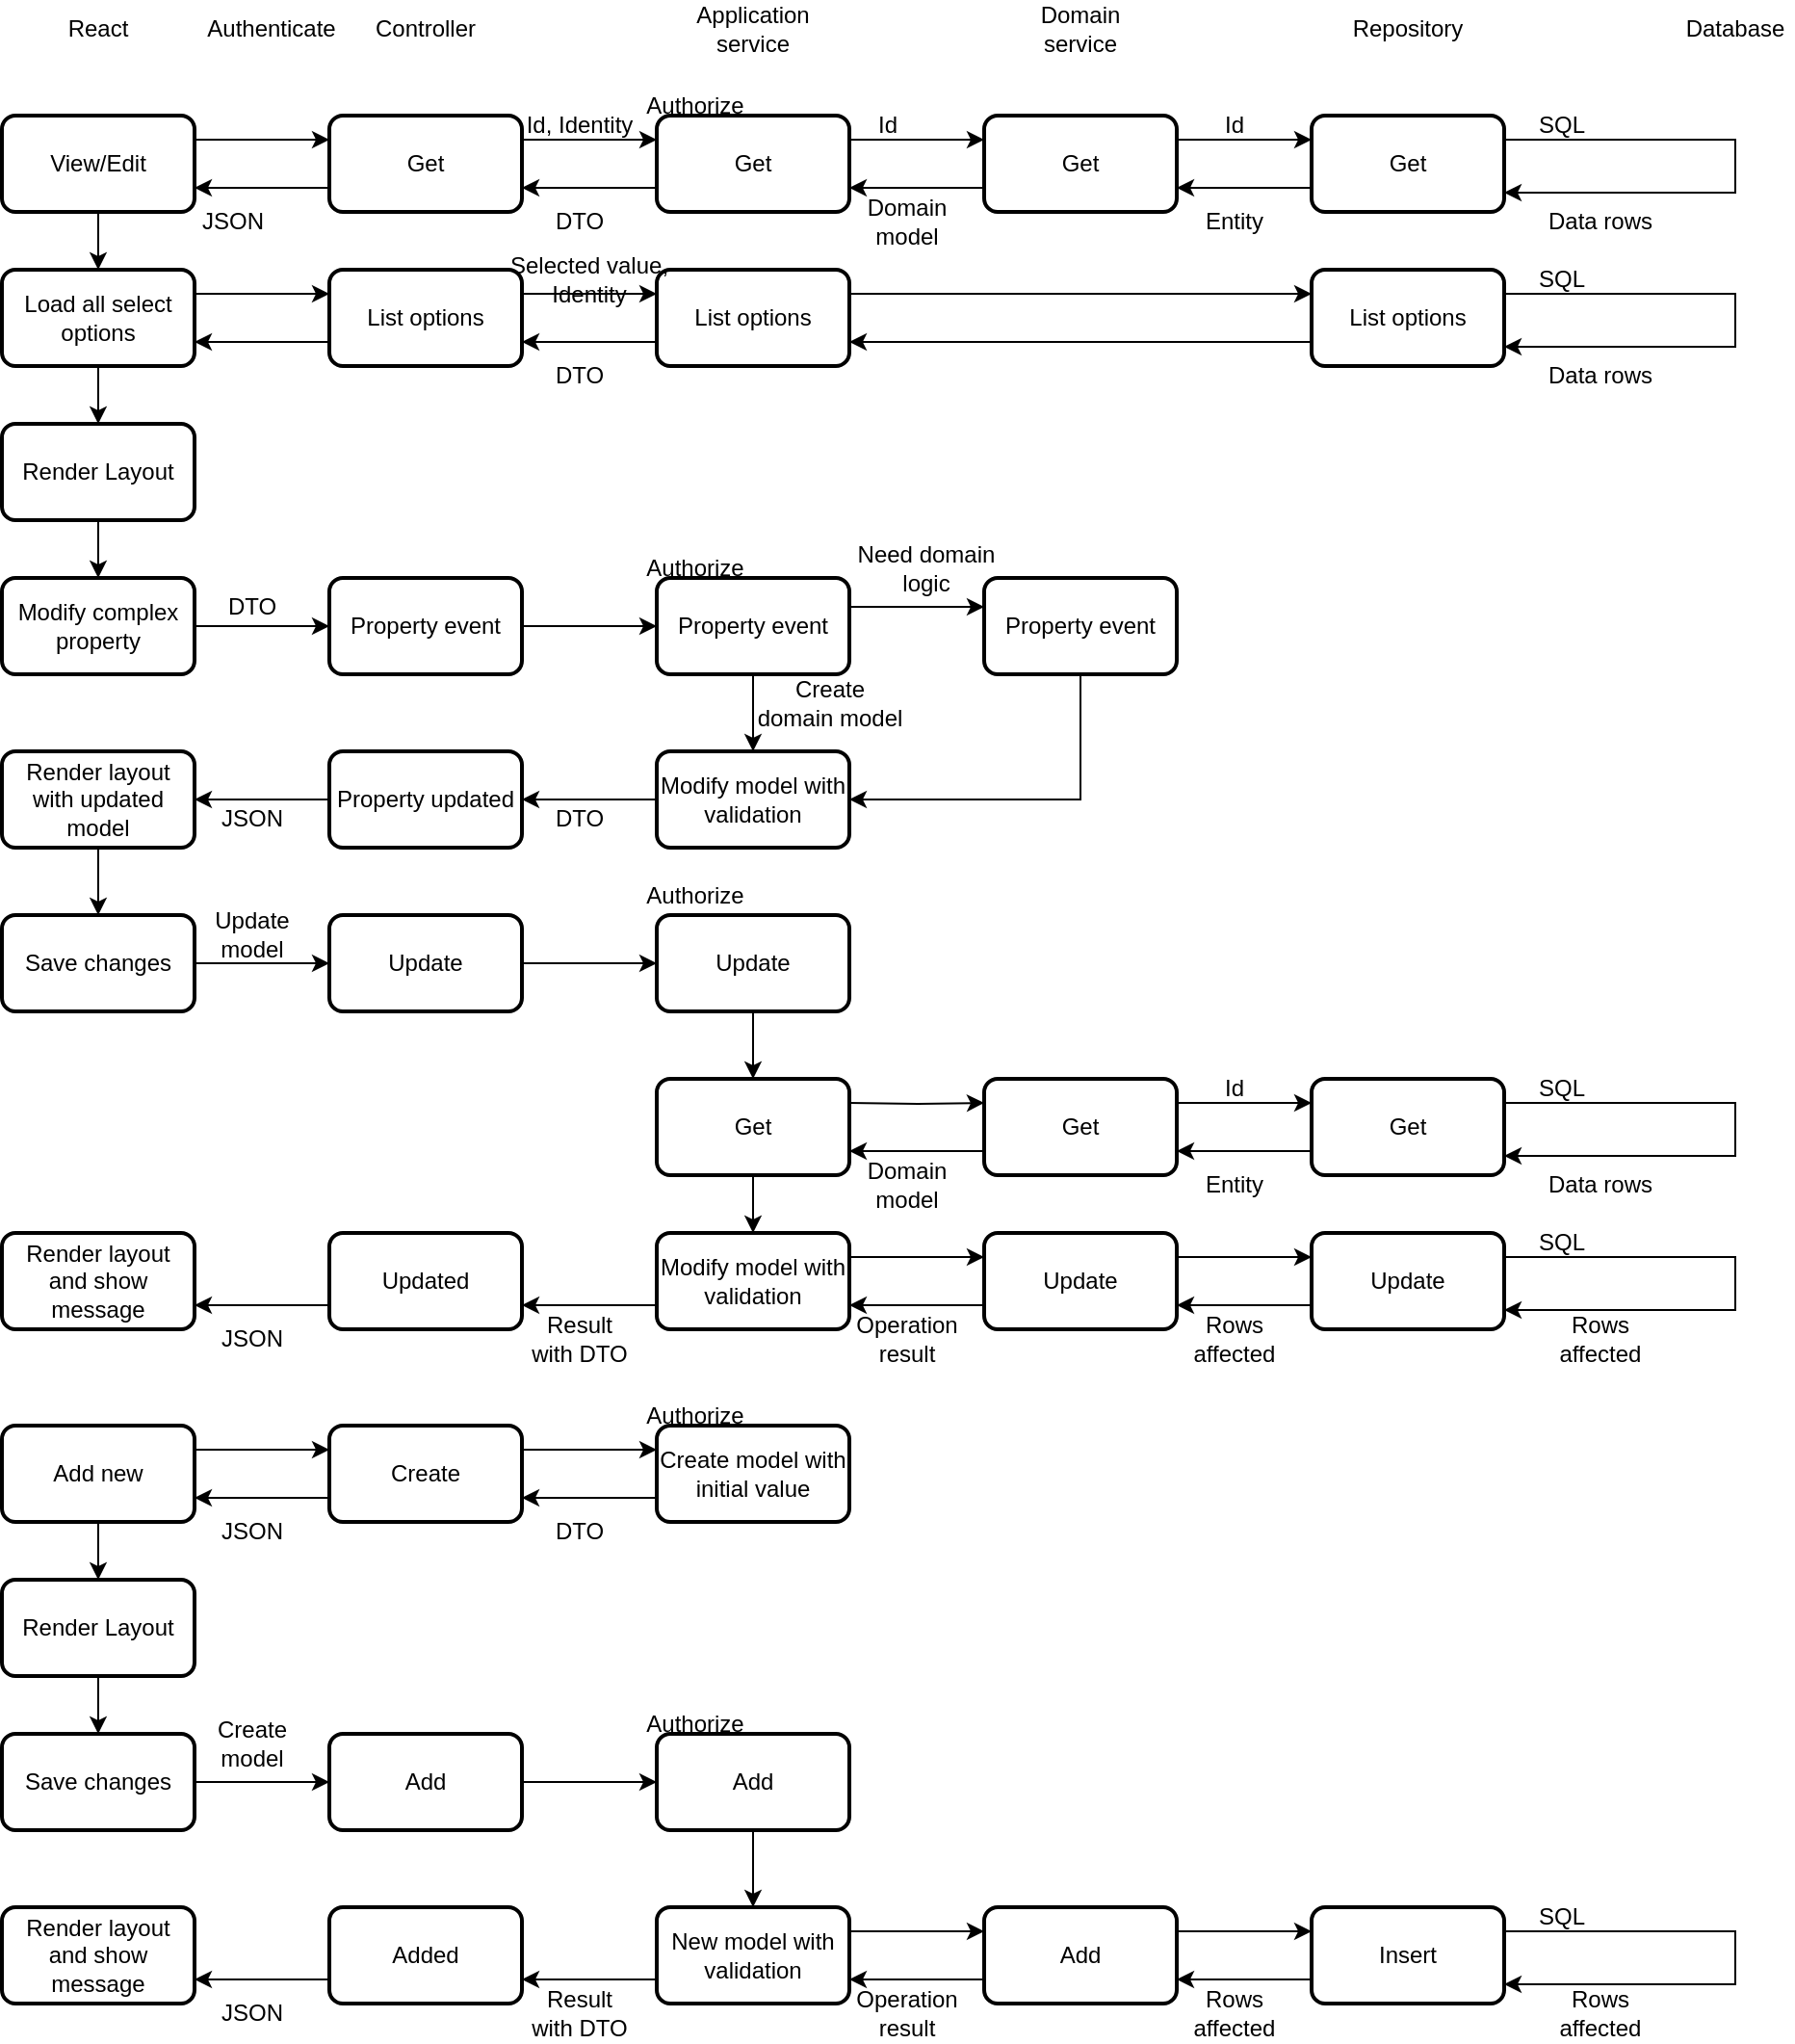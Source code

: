 <mxfile version="18.1.3" type="github">
  <diagram id="x6YIwiCo0DhBEQLWqY0_" name="Page-2">
    <mxGraphModel dx="1422" dy="834" grid="1" gridSize="10" guides="1" tooltips="1" connect="1" arrows="1" fold="1" page="1" pageScale="1" pageWidth="850" pageHeight="1100" math="0" shadow="0">
      <root>
        <mxCell id="0" />
        <mxCell id="1" parent="0" />
        <mxCell id="HX41A1APYuWKKBgyzjFO-12" style="edgeStyle=orthogonalEdgeStyle;rounded=0;orthogonalLoop=1;jettySize=auto;html=1;exitX=1;exitY=0.25;exitDx=0;exitDy=0;entryX=0;entryY=0.25;entryDx=0;entryDy=0;" edge="1" parent="1" source="HX41A1APYuWKKBgyzjFO-1" target="HX41A1APYuWKKBgyzjFO-2">
          <mxGeometry relative="1" as="geometry" />
        </mxCell>
        <mxCell id="HX41A1APYuWKKBgyzjFO-152" style="edgeStyle=orthogonalEdgeStyle;rounded=0;orthogonalLoop=1;jettySize=auto;html=1;exitX=0.5;exitY=1;exitDx=0;exitDy=0;entryX=0.5;entryY=0;entryDx=0;entryDy=0;" edge="1" parent="1" source="HX41A1APYuWKKBgyzjFO-1" target="HX41A1APYuWKKBgyzjFO-151">
          <mxGeometry relative="1" as="geometry" />
        </mxCell>
        <mxCell id="HX41A1APYuWKKBgyzjFO-1" value="View/Edit" style="rounded=1;whiteSpace=wrap;html=1;absoluteArcSize=1;arcSize=14;strokeWidth=2;" vertex="1" parent="1">
          <mxGeometry x="50" y="190" width="100" height="50" as="geometry" />
        </mxCell>
        <mxCell id="HX41A1APYuWKKBgyzjFO-13" style="edgeStyle=orthogonalEdgeStyle;rounded=0;orthogonalLoop=1;jettySize=auto;html=1;exitX=1;exitY=0.25;exitDx=0;exitDy=0;entryX=0;entryY=0.25;entryDx=0;entryDy=0;" edge="1" parent="1" source="HX41A1APYuWKKBgyzjFO-2" target="HX41A1APYuWKKBgyzjFO-3">
          <mxGeometry relative="1" as="geometry" />
        </mxCell>
        <mxCell id="HX41A1APYuWKKBgyzjFO-22" style="edgeStyle=orthogonalEdgeStyle;rounded=0;orthogonalLoop=1;jettySize=auto;html=1;exitX=0;exitY=0.75;exitDx=0;exitDy=0;entryX=1;entryY=0.75;entryDx=0;entryDy=0;" edge="1" parent="1" source="HX41A1APYuWKKBgyzjFO-2" target="HX41A1APYuWKKBgyzjFO-1">
          <mxGeometry relative="1" as="geometry" />
        </mxCell>
        <mxCell id="HX41A1APYuWKKBgyzjFO-2" value="Get" style="rounded=1;whiteSpace=wrap;html=1;absoluteArcSize=1;arcSize=14;strokeWidth=2;" vertex="1" parent="1">
          <mxGeometry x="220" y="190" width="100" height="50" as="geometry" />
        </mxCell>
        <mxCell id="HX41A1APYuWKKBgyzjFO-14" style="edgeStyle=orthogonalEdgeStyle;rounded=0;orthogonalLoop=1;jettySize=auto;html=1;exitX=1;exitY=0.25;exitDx=0;exitDy=0;entryX=0;entryY=0.25;entryDx=0;entryDy=0;" edge="1" parent="1" source="HX41A1APYuWKKBgyzjFO-3" target="HX41A1APYuWKKBgyzjFO-7">
          <mxGeometry relative="1" as="geometry" />
        </mxCell>
        <mxCell id="HX41A1APYuWKKBgyzjFO-21" style="edgeStyle=orthogonalEdgeStyle;rounded=0;orthogonalLoop=1;jettySize=auto;html=1;exitX=0;exitY=0.75;exitDx=0;exitDy=0;entryX=1;entryY=0.75;entryDx=0;entryDy=0;" edge="1" parent="1" source="HX41A1APYuWKKBgyzjFO-3" target="HX41A1APYuWKKBgyzjFO-2">
          <mxGeometry relative="1" as="geometry" />
        </mxCell>
        <mxCell id="HX41A1APYuWKKBgyzjFO-3" value="Get" style="rounded=1;whiteSpace=wrap;html=1;absoluteArcSize=1;arcSize=14;strokeWidth=2;" vertex="1" parent="1">
          <mxGeometry x="390" y="190" width="100" height="50" as="geometry" />
        </mxCell>
        <mxCell id="HX41A1APYuWKKBgyzjFO-4" value="React" style="text;html=1;strokeColor=none;fillColor=none;align=center;verticalAlign=middle;whiteSpace=wrap;rounded=0;" vertex="1" parent="1">
          <mxGeometry x="70" y="130" width="60" height="30" as="geometry" />
        </mxCell>
        <mxCell id="HX41A1APYuWKKBgyzjFO-5" value="Controller" style="text;html=1;strokeColor=none;fillColor=none;align=center;verticalAlign=middle;whiteSpace=wrap;rounded=0;" vertex="1" parent="1">
          <mxGeometry x="240" y="130" width="60" height="30" as="geometry" />
        </mxCell>
        <mxCell id="HX41A1APYuWKKBgyzjFO-6" value="Application service" style="text;html=1;strokeColor=none;fillColor=none;align=center;verticalAlign=middle;whiteSpace=wrap;rounded=0;" vertex="1" parent="1">
          <mxGeometry x="410" y="130" width="60" height="30" as="geometry" />
        </mxCell>
        <mxCell id="HX41A1APYuWKKBgyzjFO-15" style="edgeStyle=orthogonalEdgeStyle;rounded=0;orthogonalLoop=1;jettySize=auto;html=1;exitX=1;exitY=0.25;exitDx=0;exitDy=0;entryX=0;entryY=0.25;entryDx=0;entryDy=0;" edge="1" parent="1" source="HX41A1APYuWKKBgyzjFO-7" target="HX41A1APYuWKKBgyzjFO-9">
          <mxGeometry relative="1" as="geometry" />
        </mxCell>
        <mxCell id="HX41A1APYuWKKBgyzjFO-20" style="edgeStyle=orthogonalEdgeStyle;rounded=0;orthogonalLoop=1;jettySize=auto;html=1;exitX=0;exitY=0.75;exitDx=0;exitDy=0;entryX=1;entryY=0.75;entryDx=0;entryDy=0;" edge="1" parent="1" source="HX41A1APYuWKKBgyzjFO-7" target="HX41A1APYuWKKBgyzjFO-3">
          <mxGeometry relative="1" as="geometry" />
        </mxCell>
        <mxCell id="HX41A1APYuWKKBgyzjFO-7" value="Get" style="rounded=1;whiteSpace=wrap;html=1;absoluteArcSize=1;arcSize=14;strokeWidth=2;" vertex="1" parent="1">
          <mxGeometry x="560" y="190" width="100" height="50" as="geometry" />
        </mxCell>
        <mxCell id="HX41A1APYuWKKBgyzjFO-8" value="Domain service" style="text;html=1;strokeColor=none;fillColor=none;align=center;verticalAlign=middle;whiteSpace=wrap;rounded=0;" vertex="1" parent="1">
          <mxGeometry x="580" y="130" width="60" height="30" as="geometry" />
        </mxCell>
        <mxCell id="HX41A1APYuWKKBgyzjFO-18" style="edgeStyle=orthogonalEdgeStyle;rounded=0;orthogonalLoop=1;jettySize=auto;html=1;exitX=0;exitY=0.75;exitDx=0;exitDy=0;entryX=1;entryY=0.75;entryDx=0;entryDy=0;" edge="1" parent="1" source="HX41A1APYuWKKBgyzjFO-9" target="HX41A1APYuWKKBgyzjFO-7">
          <mxGeometry relative="1" as="geometry" />
        </mxCell>
        <mxCell id="HX41A1APYuWKKBgyzjFO-9" value="Get" style="rounded=1;whiteSpace=wrap;html=1;absoluteArcSize=1;arcSize=14;strokeWidth=2;" vertex="1" parent="1">
          <mxGeometry x="730" y="190" width="100" height="50" as="geometry" />
        </mxCell>
        <mxCell id="HX41A1APYuWKKBgyzjFO-10" value="Repository" style="text;html=1;strokeColor=none;fillColor=none;align=center;verticalAlign=middle;whiteSpace=wrap;rounded=0;" vertex="1" parent="1">
          <mxGeometry x="750" y="130" width="60" height="30" as="geometry" />
        </mxCell>
        <mxCell id="HX41A1APYuWKKBgyzjFO-11" value="Database" style="text;html=1;strokeColor=none;fillColor=none;align=center;verticalAlign=middle;whiteSpace=wrap;rounded=0;" vertex="1" parent="1">
          <mxGeometry x="920" y="130" width="60" height="30" as="geometry" />
        </mxCell>
        <mxCell id="HX41A1APYuWKKBgyzjFO-16" style="edgeStyle=orthogonalEdgeStyle;rounded=0;orthogonalLoop=1;jettySize=auto;html=1;exitX=1;exitY=0.25;exitDx=0;exitDy=0;" edge="1" parent="1" source="HX41A1APYuWKKBgyzjFO-9">
          <mxGeometry relative="1" as="geometry">
            <mxPoint x="830" y="230" as="targetPoint" />
            <Array as="points">
              <mxPoint x="950" y="203" />
              <mxPoint x="950" y="230" />
            </Array>
          </mxGeometry>
        </mxCell>
        <mxCell id="HX41A1APYuWKKBgyzjFO-17" value="Data rows" style="text;html=1;strokeColor=none;fillColor=none;align=center;verticalAlign=middle;whiteSpace=wrap;rounded=0;" vertex="1" parent="1">
          <mxGeometry x="850" y="230" width="60" height="30" as="geometry" />
        </mxCell>
        <mxCell id="HX41A1APYuWKKBgyzjFO-19" value="Entity" style="text;html=1;strokeColor=none;fillColor=none;align=center;verticalAlign=middle;whiteSpace=wrap;rounded=0;" vertex="1" parent="1">
          <mxGeometry x="660" y="230" width="60" height="30" as="geometry" />
        </mxCell>
        <mxCell id="HX41A1APYuWKKBgyzjFO-23" value="Domain model" style="text;html=1;strokeColor=none;fillColor=none;align=center;verticalAlign=middle;whiteSpace=wrap;rounded=0;" vertex="1" parent="1">
          <mxGeometry x="490" y="230" width="60" height="30" as="geometry" />
        </mxCell>
        <mxCell id="HX41A1APYuWKKBgyzjFO-24" value="DTO" style="text;html=1;strokeColor=none;fillColor=none;align=center;verticalAlign=middle;whiteSpace=wrap;rounded=0;" vertex="1" parent="1">
          <mxGeometry x="320" y="230" width="60" height="30" as="geometry" />
        </mxCell>
        <mxCell id="HX41A1APYuWKKBgyzjFO-25" value="JSON" style="text;html=1;strokeColor=none;fillColor=none;align=center;verticalAlign=middle;whiteSpace=wrap;rounded=0;" vertex="1" parent="1">
          <mxGeometry x="140" y="230" width="60" height="30" as="geometry" />
        </mxCell>
        <mxCell id="HX41A1APYuWKKBgyzjFO-37" style="edgeStyle=orthogonalEdgeStyle;rounded=0;orthogonalLoop=1;jettySize=auto;html=1;exitX=0.5;exitY=1;exitDx=0;exitDy=0;entryX=0.5;entryY=0;entryDx=0;entryDy=0;" edge="1" parent="1" source="HX41A1APYuWKKBgyzjFO-26" target="HX41A1APYuWKKBgyzjFO-36">
          <mxGeometry relative="1" as="geometry" />
        </mxCell>
        <mxCell id="HX41A1APYuWKKBgyzjFO-26" value="Render Layout" style="rounded=1;whiteSpace=wrap;html=1;absoluteArcSize=1;arcSize=14;strokeWidth=2;" vertex="1" parent="1">
          <mxGeometry x="50" y="350" width="100" height="50" as="geometry" />
        </mxCell>
        <mxCell id="HX41A1APYuWKKBgyzjFO-27" value="Id" style="text;html=1;strokeColor=none;fillColor=none;align=center;verticalAlign=middle;whiteSpace=wrap;rounded=0;" vertex="1" parent="1">
          <mxGeometry x="660" y="180" width="60" height="30" as="geometry" />
        </mxCell>
        <mxCell id="HX41A1APYuWKKBgyzjFO-28" value="SQL" style="text;html=1;strokeColor=none;fillColor=none;align=center;verticalAlign=middle;whiteSpace=wrap;rounded=0;" vertex="1" parent="1">
          <mxGeometry x="830" y="180" width="60" height="30" as="geometry" />
        </mxCell>
        <mxCell id="HX41A1APYuWKKBgyzjFO-30" value="Id" style="text;html=1;strokeColor=none;fillColor=none;align=center;verticalAlign=middle;whiteSpace=wrap;rounded=0;" vertex="1" parent="1">
          <mxGeometry x="480" y="180" width="60" height="30" as="geometry" />
        </mxCell>
        <mxCell id="HX41A1APYuWKKBgyzjFO-31" value="Id, Identity" style="text;html=1;strokeColor=none;fillColor=none;align=center;verticalAlign=middle;whiteSpace=wrap;rounded=0;" vertex="1" parent="1">
          <mxGeometry x="320" y="180" width="60" height="30" as="geometry" />
        </mxCell>
        <mxCell id="HX41A1APYuWKKBgyzjFO-32" value="Authorize" style="text;html=1;strokeColor=none;fillColor=none;align=center;verticalAlign=middle;whiteSpace=wrap;rounded=0;" vertex="1" parent="1">
          <mxGeometry x="380" y="170" width="60" height="30" as="geometry" />
        </mxCell>
        <mxCell id="HX41A1APYuWKKBgyzjFO-33" value="Authenticate" style="text;html=1;strokeColor=none;fillColor=none;align=center;verticalAlign=middle;whiteSpace=wrap;rounded=0;" vertex="1" parent="1">
          <mxGeometry x="160" y="130" width="60" height="30" as="geometry" />
        </mxCell>
        <mxCell id="HX41A1APYuWKKBgyzjFO-58" style="edgeStyle=orthogonalEdgeStyle;rounded=0;orthogonalLoop=1;jettySize=auto;html=1;exitX=1;exitY=0.5;exitDx=0;exitDy=0;entryX=0;entryY=0.5;entryDx=0;entryDy=0;" edge="1" parent="1" source="HX41A1APYuWKKBgyzjFO-36" target="HX41A1APYuWKKBgyzjFO-38">
          <mxGeometry relative="1" as="geometry" />
        </mxCell>
        <mxCell id="HX41A1APYuWKKBgyzjFO-36" value="Modify complex property" style="rounded=1;whiteSpace=wrap;html=1;absoluteArcSize=1;arcSize=14;strokeWidth=2;" vertex="1" parent="1">
          <mxGeometry x="50" y="430" width="100" height="50" as="geometry" />
        </mxCell>
        <mxCell id="HX41A1APYuWKKBgyzjFO-51" style="edgeStyle=orthogonalEdgeStyle;rounded=0;orthogonalLoop=1;jettySize=auto;html=1;exitX=1;exitY=0.5;exitDx=0;exitDy=0;entryX=0;entryY=0.5;entryDx=0;entryDy=0;" edge="1" parent="1" source="HX41A1APYuWKKBgyzjFO-38" target="HX41A1APYuWKKBgyzjFO-50">
          <mxGeometry relative="1" as="geometry" />
        </mxCell>
        <mxCell id="HX41A1APYuWKKBgyzjFO-38" value="Property event" style="rounded=1;whiteSpace=wrap;html=1;absoluteArcSize=1;arcSize=14;strokeWidth=2;" vertex="1" parent="1">
          <mxGeometry x="220" y="430" width="100" height="50" as="geometry" />
        </mxCell>
        <mxCell id="HX41A1APYuWKKBgyzjFO-57" style="edgeStyle=orthogonalEdgeStyle;rounded=0;orthogonalLoop=1;jettySize=auto;html=1;exitX=0;exitY=0.5;exitDx=0;exitDy=0;entryX=1;entryY=0.5;entryDx=0;entryDy=0;" edge="1" parent="1" source="HX41A1APYuWKKBgyzjFO-40" target="HX41A1APYuWKKBgyzjFO-56">
          <mxGeometry relative="1" as="geometry" />
        </mxCell>
        <mxCell id="HX41A1APYuWKKBgyzjFO-40" value="Modify model with validation" style="rounded=1;whiteSpace=wrap;html=1;absoluteArcSize=1;arcSize=14;strokeWidth=2;" vertex="1" parent="1">
          <mxGeometry x="390" y="520" width="100" height="50" as="geometry" />
        </mxCell>
        <mxCell id="HX41A1APYuWKKBgyzjFO-47" style="edgeStyle=orthogonalEdgeStyle;rounded=0;orthogonalLoop=1;jettySize=auto;html=1;exitX=0.5;exitY=1;exitDx=0;exitDy=0;entryX=0.5;entryY=0;entryDx=0;entryDy=0;" edge="1" parent="1" source="HX41A1APYuWKKBgyzjFO-44" target="HX41A1APYuWKKBgyzjFO-46">
          <mxGeometry relative="1" as="geometry" />
        </mxCell>
        <mxCell id="HX41A1APYuWKKBgyzjFO-44" value="Render layout with updated model" style="rounded=1;whiteSpace=wrap;html=1;absoluteArcSize=1;arcSize=14;strokeWidth=2;" vertex="1" parent="1">
          <mxGeometry x="50" y="520" width="100" height="50" as="geometry" />
        </mxCell>
        <mxCell id="HX41A1APYuWKKBgyzjFO-81" style="edgeStyle=orthogonalEdgeStyle;rounded=0;orthogonalLoop=1;jettySize=auto;html=1;exitX=1;exitY=0.5;exitDx=0;exitDy=0;entryX=0;entryY=0.5;entryDx=0;entryDy=0;" edge="1" parent="1" source="HX41A1APYuWKKBgyzjFO-46" target="HX41A1APYuWKKBgyzjFO-48">
          <mxGeometry relative="1" as="geometry" />
        </mxCell>
        <mxCell id="HX41A1APYuWKKBgyzjFO-46" value="Save changes" style="rounded=1;whiteSpace=wrap;html=1;absoluteArcSize=1;arcSize=14;strokeWidth=2;" vertex="1" parent="1">
          <mxGeometry x="50" y="605" width="100" height="50" as="geometry" />
        </mxCell>
        <mxCell id="HX41A1APYuWKKBgyzjFO-80" style="edgeStyle=orthogonalEdgeStyle;rounded=0;orthogonalLoop=1;jettySize=auto;html=1;exitX=1;exitY=0.5;exitDx=0;exitDy=0;" edge="1" parent="1" source="HX41A1APYuWKKBgyzjFO-48" target="HX41A1APYuWKKBgyzjFO-49">
          <mxGeometry relative="1" as="geometry" />
        </mxCell>
        <mxCell id="HX41A1APYuWKKBgyzjFO-48" value="Update" style="rounded=1;whiteSpace=wrap;html=1;absoluteArcSize=1;arcSize=14;strokeWidth=2;" vertex="1" parent="1">
          <mxGeometry x="220" y="605" width="100" height="50" as="geometry" />
        </mxCell>
        <mxCell id="HX41A1APYuWKKBgyzjFO-77" style="edgeStyle=orthogonalEdgeStyle;rounded=0;orthogonalLoop=1;jettySize=auto;html=1;exitX=0.5;exitY=1;exitDx=0;exitDy=0;entryX=0.5;entryY=0;entryDx=0;entryDy=0;" edge="1" parent="1" source="HX41A1APYuWKKBgyzjFO-49" target="HX41A1APYuWKKBgyzjFO-64">
          <mxGeometry relative="1" as="geometry" />
        </mxCell>
        <mxCell id="HX41A1APYuWKKBgyzjFO-49" value="Update" style="rounded=1;whiteSpace=wrap;html=1;absoluteArcSize=1;arcSize=14;strokeWidth=2;" vertex="1" parent="1">
          <mxGeometry x="390" y="605" width="100" height="50" as="geometry" />
        </mxCell>
        <mxCell id="HX41A1APYuWKKBgyzjFO-52" style="edgeStyle=orthogonalEdgeStyle;rounded=0;orthogonalLoop=1;jettySize=auto;html=1;exitX=0.5;exitY=1;exitDx=0;exitDy=0;entryX=0.5;entryY=0;entryDx=0;entryDy=0;" edge="1" parent="1" source="HX41A1APYuWKKBgyzjFO-50" target="HX41A1APYuWKKBgyzjFO-40">
          <mxGeometry relative="1" as="geometry" />
        </mxCell>
        <mxCell id="HX41A1APYuWKKBgyzjFO-101" style="edgeStyle=orthogonalEdgeStyle;rounded=0;orthogonalLoop=1;jettySize=auto;html=1;exitX=1;exitY=0.5;exitDx=0;exitDy=0;entryX=0;entryY=0.5;entryDx=0;entryDy=0;" edge="1" parent="1">
          <mxGeometry relative="1" as="geometry">
            <mxPoint x="490" y="445" as="sourcePoint" />
            <mxPoint x="560" y="445" as="targetPoint" />
          </mxGeometry>
        </mxCell>
        <mxCell id="HX41A1APYuWKKBgyzjFO-50" value="Property event" style="rounded=1;whiteSpace=wrap;html=1;absoluteArcSize=1;arcSize=14;strokeWidth=2;" vertex="1" parent="1">
          <mxGeometry x="390" y="430" width="100" height="50" as="geometry" />
        </mxCell>
        <mxCell id="HX41A1APYuWKKBgyzjFO-54" value="Create domain model" style="text;html=1;strokeColor=none;fillColor=none;align=center;verticalAlign=middle;whiteSpace=wrap;rounded=0;" vertex="1" parent="1">
          <mxGeometry x="440" y="480" width="80" height="30" as="geometry" />
        </mxCell>
        <mxCell id="HX41A1APYuWKKBgyzjFO-59" style="edgeStyle=orthogonalEdgeStyle;rounded=0;orthogonalLoop=1;jettySize=auto;html=1;exitX=0;exitY=0.5;exitDx=0;exitDy=0;" edge="1" parent="1" source="HX41A1APYuWKKBgyzjFO-56" target="HX41A1APYuWKKBgyzjFO-44">
          <mxGeometry relative="1" as="geometry" />
        </mxCell>
        <mxCell id="HX41A1APYuWKKBgyzjFO-56" value="Property updated" style="rounded=1;whiteSpace=wrap;html=1;absoluteArcSize=1;arcSize=14;strokeWidth=2;" vertex="1" parent="1">
          <mxGeometry x="220" y="520" width="100" height="50" as="geometry" />
        </mxCell>
        <mxCell id="HX41A1APYuWKKBgyzjFO-60" value="JSON" style="text;html=1;strokeColor=none;fillColor=none;align=center;verticalAlign=middle;whiteSpace=wrap;rounded=0;" vertex="1" parent="1">
          <mxGeometry x="150" y="540" width="60" height="30" as="geometry" />
        </mxCell>
        <mxCell id="HX41A1APYuWKKBgyzjFO-61" value="DTO" style="text;html=1;strokeColor=none;fillColor=none;align=center;verticalAlign=middle;whiteSpace=wrap;rounded=0;" vertex="1" parent="1">
          <mxGeometry x="320" y="540" width="60" height="30" as="geometry" />
        </mxCell>
        <mxCell id="HX41A1APYuWKKBgyzjFO-62" value="Authorize" style="text;html=1;strokeColor=none;fillColor=none;align=center;verticalAlign=middle;whiteSpace=wrap;rounded=0;" vertex="1" parent="1">
          <mxGeometry x="380" y="410" width="60" height="30" as="geometry" />
        </mxCell>
        <mxCell id="HX41A1APYuWKKBgyzjFO-79" style="edgeStyle=orthogonalEdgeStyle;rounded=0;orthogonalLoop=1;jettySize=auto;html=1;exitX=0.5;exitY=1;exitDx=0;exitDy=0;entryX=0.5;entryY=0;entryDx=0;entryDy=0;" edge="1" parent="1" source="HX41A1APYuWKKBgyzjFO-64" target="HX41A1APYuWKKBgyzjFO-78">
          <mxGeometry relative="1" as="geometry" />
        </mxCell>
        <mxCell id="HX41A1APYuWKKBgyzjFO-64" value="Get" style="rounded=1;whiteSpace=wrap;html=1;absoluteArcSize=1;arcSize=14;strokeWidth=2;" vertex="1" parent="1">
          <mxGeometry x="390" y="690" width="100" height="50" as="geometry" />
        </mxCell>
        <mxCell id="HX41A1APYuWKKBgyzjFO-65" style="edgeStyle=orthogonalEdgeStyle;rounded=0;orthogonalLoop=1;jettySize=auto;html=1;exitX=1;exitY=0.25;exitDx=0;exitDy=0;entryX=0;entryY=0.25;entryDx=0;entryDy=0;" edge="1" parent="1" target="HX41A1APYuWKKBgyzjFO-68">
          <mxGeometry relative="1" as="geometry">
            <mxPoint x="490" y="702.5" as="sourcePoint" />
          </mxGeometry>
        </mxCell>
        <mxCell id="HX41A1APYuWKKBgyzjFO-66" style="edgeStyle=orthogonalEdgeStyle;rounded=0;orthogonalLoop=1;jettySize=auto;html=1;exitX=1;exitY=0.25;exitDx=0;exitDy=0;entryX=0;entryY=0.25;entryDx=0;entryDy=0;" edge="1" parent="1" source="HX41A1APYuWKKBgyzjFO-68" target="HX41A1APYuWKKBgyzjFO-70">
          <mxGeometry relative="1" as="geometry" />
        </mxCell>
        <mxCell id="HX41A1APYuWKKBgyzjFO-67" style="edgeStyle=orthogonalEdgeStyle;rounded=0;orthogonalLoop=1;jettySize=auto;html=1;exitX=0;exitY=0.75;exitDx=0;exitDy=0;entryX=1;entryY=0.75;entryDx=0;entryDy=0;" edge="1" parent="1" source="HX41A1APYuWKKBgyzjFO-68">
          <mxGeometry relative="1" as="geometry">
            <mxPoint x="490" y="727.5" as="targetPoint" />
          </mxGeometry>
        </mxCell>
        <mxCell id="HX41A1APYuWKKBgyzjFO-68" value="Get" style="rounded=1;whiteSpace=wrap;html=1;absoluteArcSize=1;arcSize=14;strokeWidth=2;" vertex="1" parent="1">
          <mxGeometry x="560" y="690" width="100" height="50" as="geometry" />
        </mxCell>
        <mxCell id="HX41A1APYuWKKBgyzjFO-69" style="edgeStyle=orthogonalEdgeStyle;rounded=0;orthogonalLoop=1;jettySize=auto;html=1;exitX=0;exitY=0.75;exitDx=0;exitDy=0;entryX=1;entryY=0.75;entryDx=0;entryDy=0;" edge="1" parent="1" source="HX41A1APYuWKKBgyzjFO-70" target="HX41A1APYuWKKBgyzjFO-68">
          <mxGeometry relative="1" as="geometry" />
        </mxCell>
        <mxCell id="HX41A1APYuWKKBgyzjFO-70" value="Get" style="rounded=1;whiteSpace=wrap;html=1;absoluteArcSize=1;arcSize=14;strokeWidth=2;" vertex="1" parent="1">
          <mxGeometry x="730" y="690" width="100" height="50" as="geometry" />
        </mxCell>
        <mxCell id="HX41A1APYuWKKBgyzjFO-71" style="edgeStyle=orthogonalEdgeStyle;rounded=0;orthogonalLoop=1;jettySize=auto;html=1;exitX=1;exitY=0.25;exitDx=0;exitDy=0;" edge="1" parent="1" source="HX41A1APYuWKKBgyzjFO-70">
          <mxGeometry relative="1" as="geometry">
            <mxPoint x="830" y="730" as="targetPoint" />
            <Array as="points">
              <mxPoint x="950" y="703" />
              <mxPoint x="950" y="730" />
            </Array>
          </mxGeometry>
        </mxCell>
        <mxCell id="HX41A1APYuWKKBgyzjFO-72" value="Data rows" style="text;html=1;strokeColor=none;fillColor=none;align=center;verticalAlign=middle;whiteSpace=wrap;rounded=0;" vertex="1" parent="1">
          <mxGeometry x="850" y="730" width="60" height="30" as="geometry" />
        </mxCell>
        <mxCell id="HX41A1APYuWKKBgyzjFO-73" value="Entity" style="text;html=1;strokeColor=none;fillColor=none;align=center;verticalAlign=middle;whiteSpace=wrap;rounded=0;" vertex="1" parent="1">
          <mxGeometry x="660" y="730" width="60" height="30" as="geometry" />
        </mxCell>
        <mxCell id="HX41A1APYuWKKBgyzjFO-74" value="Domain model" style="text;html=1;strokeColor=none;fillColor=none;align=center;verticalAlign=middle;whiteSpace=wrap;rounded=0;" vertex="1" parent="1">
          <mxGeometry x="490" y="730" width="60" height="30" as="geometry" />
        </mxCell>
        <mxCell id="HX41A1APYuWKKBgyzjFO-75" value="Id" style="text;html=1;strokeColor=none;fillColor=none;align=center;verticalAlign=middle;whiteSpace=wrap;rounded=0;" vertex="1" parent="1">
          <mxGeometry x="660" y="680" width="60" height="30" as="geometry" />
        </mxCell>
        <mxCell id="HX41A1APYuWKKBgyzjFO-76" value="SQL" style="text;html=1;strokeColor=none;fillColor=none;align=center;verticalAlign=middle;whiteSpace=wrap;rounded=0;" vertex="1" parent="1">
          <mxGeometry x="830" y="680" width="60" height="30" as="geometry" />
        </mxCell>
        <mxCell id="HX41A1APYuWKKBgyzjFO-85" style="edgeStyle=orthogonalEdgeStyle;rounded=0;orthogonalLoop=1;jettySize=auto;html=1;exitX=1;exitY=0.25;exitDx=0;exitDy=0;entryX=0;entryY=0.25;entryDx=0;entryDy=0;" edge="1" parent="1" source="HX41A1APYuWKKBgyzjFO-78" target="HX41A1APYuWKKBgyzjFO-82">
          <mxGeometry relative="1" as="geometry" />
        </mxCell>
        <mxCell id="HX41A1APYuWKKBgyzjFO-95" style="edgeStyle=orthogonalEdgeStyle;rounded=0;orthogonalLoop=1;jettySize=auto;html=1;exitX=0;exitY=0.75;exitDx=0;exitDy=0;entryX=1;entryY=0.75;entryDx=0;entryDy=0;" edge="1" parent="1" source="HX41A1APYuWKKBgyzjFO-78" target="HX41A1APYuWKKBgyzjFO-94">
          <mxGeometry relative="1" as="geometry" />
        </mxCell>
        <mxCell id="HX41A1APYuWKKBgyzjFO-78" value="Modify model with validation" style="rounded=1;whiteSpace=wrap;html=1;absoluteArcSize=1;arcSize=14;strokeWidth=2;" vertex="1" parent="1">
          <mxGeometry x="390" y="770" width="100" height="50" as="geometry" />
        </mxCell>
        <mxCell id="HX41A1APYuWKKBgyzjFO-86" style="edgeStyle=orthogonalEdgeStyle;rounded=0;orthogonalLoop=1;jettySize=auto;html=1;exitX=1;exitY=0.25;exitDx=0;exitDy=0;entryX=0;entryY=0.25;entryDx=0;entryDy=0;" edge="1" parent="1" source="HX41A1APYuWKKBgyzjFO-82" target="HX41A1APYuWKKBgyzjFO-83">
          <mxGeometry relative="1" as="geometry" />
        </mxCell>
        <mxCell id="HX41A1APYuWKKBgyzjFO-93" style="edgeStyle=orthogonalEdgeStyle;rounded=0;orthogonalLoop=1;jettySize=auto;html=1;exitX=0;exitY=0.75;exitDx=0;exitDy=0;entryX=1;entryY=0.75;entryDx=0;entryDy=0;" edge="1" parent="1" source="HX41A1APYuWKKBgyzjFO-82" target="HX41A1APYuWKKBgyzjFO-78">
          <mxGeometry relative="1" as="geometry" />
        </mxCell>
        <mxCell id="HX41A1APYuWKKBgyzjFO-82" value="Update" style="rounded=1;whiteSpace=wrap;html=1;absoluteArcSize=1;arcSize=14;strokeWidth=2;" vertex="1" parent="1">
          <mxGeometry x="560" y="770" width="100" height="50" as="geometry" />
        </mxCell>
        <mxCell id="HX41A1APYuWKKBgyzjFO-90" style="edgeStyle=orthogonalEdgeStyle;rounded=0;orthogonalLoop=1;jettySize=auto;html=1;exitX=0;exitY=0.75;exitDx=0;exitDy=0;entryX=1;entryY=0.75;entryDx=0;entryDy=0;" edge="1" parent="1" source="HX41A1APYuWKKBgyzjFO-83" target="HX41A1APYuWKKBgyzjFO-82">
          <mxGeometry relative="1" as="geometry" />
        </mxCell>
        <mxCell id="HX41A1APYuWKKBgyzjFO-83" value="Update" style="rounded=1;whiteSpace=wrap;html=1;absoluteArcSize=1;arcSize=14;strokeWidth=2;" vertex="1" parent="1">
          <mxGeometry x="730" y="770" width="100" height="50" as="geometry" />
        </mxCell>
        <mxCell id="HX41A1APYuWKKBgyzjFO-87" style="edgeStyle=orthogonalEdgeStyle;rounded=0;orthogonalLoop=1;jettySize=auto;html=1;exitX=1;exitY=0.25;exitDx=0;exitDy=0;" edge="1" parent="1">
          <mxGeometry relative="1" as="geometry">
            <mxPoint x="830" y="810" as="targetPoint" />
            <Array as="points">
              <mxPoint x="950" y="783" />
              <mxPoint x="950" y="810" />
            </Array>
            <mxPoint x="830" y="782.5" as="sourcePoint" />
          </mxGeometry>
        </mxCell>
        <mxCell id="HX41A1APYuWKKBgyzjFO-88" value="Rows affected" style="text;html=1;strokeColor=none;fillColor=none;align=center;verticalAlign=middle;whiteSpace=wrap;rounded=0;" vertex="1" parent="1">
          <mxGeometry x="850" y="810" width="60" height="30" as="geometry" />
        </mxCell>
        <mxCell id="HX41A1APYuWKKBgyzjFO-89" value="SQL" style="text;html=1;strokeColor=none;fillColor=none;align=center;verticalAlign=middle;whiteSpace=wrap;rounded=0;" vertex="1" parent="1">
          <mxGeometry x="830" y="760" width="60" height="30" as="geometry" />
        </mxCell>
        <mxCell id="HX41A1APYuWKKBgyzjFO-91" value="Rows affected" style="text;html=1;strokeColor=none;fillColor=none;align=center;verticalAlign=middle;whiteSpace=wrap;rounded=0;" vertex="1" parent="1">
          <mxGeometry x="660" y="810" width="60" height="30" as="geometry" />
        </mxCell>
        <mxCell id="HX41A1APYuWKKBgyzjFO-92" value="Operation result" style="text;html=1;strokeColor=none;fillColor=none;align=center;verticalAlign=middle;whiteSpace=wrap;rounded=0;" vertex="1" parent="1">
          <mxGeometry x="490" y="810" width="60" height="30" as="geometry" />
        </mxCell>
        <mxCell id="HX41A1APYuWKKBgyzjFO-98" style="edgeStyle=orthogonalEdgeStyle;rounded=0;orthogonalLoop=1;jettySize=auto;html=1;exitX=0;exitY=0.75;exitDx=0;exitDy=0;entryX=1;entryY=0.75;entryDx=0;entryDy=0;" edge="1" parent="1" source="HX41A1APYuWKKBgyzjFO-94" target="HX41A1APYuWKKBgyzjFO-97">
          <mxGeometry relative="1" as="geometry" />
        </mxCell>
        <mxCell id="HX41A1APYuWKKBgyzjFO-94" value="Updated" style="rounded=1;whiteSpace=wrap;html=1;absoluteArcSize=1;arcSize=14;strokeWidth=2;" vertex="1" parent="1">
          <mxGeometry x="220" y="770" width="100" height="50" as="geometry" />
        </mxCell>
        <mxCell id="HX41A1APYuWKKBgyzjFO-96" value="Result with DTO" style="text;html=1;strokeColor=none;fillColor=none;align=center;verticalAlign=middle;whiteSpace=wrap;rounded=0;" vertex="1" parent="1">
          <mxGeometry x="320" y="810" width="60" height="30" as="geometry" />
        </mxCell>
        <mxCell id="HX41A1APYuWKKBgyzjFO-97" value="Render layout and show message" style="rounded=1;whiteSpace=wrap;html=1;absoluteArcSize=1;arcSize=14;strokeWidth=2;" vertex="1" parent="1">
          <mxGeometry x="50" y="770" width="100" height="50" as="geometry" />
        </mxCell>
        <mxCell id="HX41A1APYuWKKBgyzjFO-99" value="JSON" style="text;html=1;strokeColor=none;fillColor=none;align=center;verticalAlign=middle;whiteSpace=wrap;rounded=0;" vertex="1" parent="1">
          <mxGeometry x="150" y="810" width="60" height="30" as="geometry" />
        </mxCell>
        <mxCell id="HX41A1APYuWKKBgyzjFO-104" style="edgeStyle=orthogonalEdgeStyle;rounded=0;orthogonalLoop=1;jettySize=auto;html=1;exitX=0.5;exitY=1;exitDx=0;exitDy=0;entryX=1;entryY=0.5;entryDx=0;entryDy=0;" edge="1" parent="1" source="HX41A1APYuWKKBgyzjFO-100" target="HX41A1APYuWKKBgyzjFO-40">
          <mxGeometry relative="1" as="geometry" />
        </mxCell>
        <mxCell id="HX41A1APYuWKKBgyzjFO-100" value="Property event" style="rounded=1;whiteSpace=wrap;html=1;absoluteArcSize=1;arcSize=14;strokeWidth=2;" vertex="1" parent="1">
          <mxGeometry x="560" y="430" width="100" height="50" as="geometry" />
        </mxCell>
        <mxCell id="HX41A1APYuWKKBgyzjFO-102" value="Need domain logic" style="text;html=1;strokeColor=none;fillColor=none;align=center;verticalAlign=middle;whiteSpace=wrap;rounded=0;" vertex="1" parent="1">
          <mxGeometry x="490" y="410" width="80" height="30" as="geometry" />
        </mxCell>
        <mxCell id="HX41A1APYuWKKBgyzjFO-105" value="Authorize" style="text;html=1;strokeColor=none;fillColor=none;align=center;verticalAlign=middle;whiteSpace=wrap;rounded=0;" vertex="1" parent="1">
          <mxGeometry x="380" y="580" width="60" height="30" as="geometry" />
        </mxCell>
        <mxCell id="HX41A1APYuWKKBgyzjFO-112" style="edgeStyle=orthogonalEdgeStyle;rounded=0;orthogonalLoop=1;jettySize=auto;html=1;exitX=1;exitY=0.25;exitDx=0;exitDy=0;entryX=0;entryY=0.25;entryDx=0;entryDy=0;" edge="1" parent="1" source="HX41A1APYuWKKBgyzjFO-108" target="HX41A1APYuWKKBgyzjFO-110">
          <mxGeometry relative="1" as="geometry" />
        </mxCell>
        <mxCell id="HX41A1APYuWKKBgyzjFO-120" style="edgeStyle=orthogonalEdgeStyle;rounded=0;orthogonalLoop=1;jettySize=auto;html=1;exitX=0.5;exitY=1;exitDx=0;exitDy=0;" edge="1" parent="1" source="HX41A1APYuWKKBgyzjFO-108" target="HX41A1APYuWKKBgyzjFO-119">
          <mxGeometry relative="1" as="geometry" />
        </mxCell>
        <mxCell id="HX41A1APYuWKKBgyzjFO-108" value="Add new" style="rounded=1;whiteSpace=wrap;html=1;absoluteArcSize=1;arcSize=14;strokeWidth=2;" vertex="1" parent="1">
          <mxGeometry x="50" y="870" width="100" height="50" as="geometry" />
        </mxCell>
        <mxCell id="HX41A1APYuWKKBgyzjFO-113" style="edgeStyle=orthogonalEdgeStyle;rounded=0;orthogonalLoop=1;jettySize=auto;html=1;exitX=1;exitY=0.25;exitDx=0;exitDy=0;entryX=0;entryY=0.25;entryDx=0;entryDy=0;" edge="1" parent="1" source="HX41A1APYuWKKBgyzjFO-110" target="HX41A1APYuWKKBgyzjFO-111">
          <mxGeometry relative="1" as="geometry" />
        </mxCell>
        <mxCell id="HX41A1APYuWKKBgyzjFO-118" style="edgeStyle=orthogonalEdgeStyle;rounded=0;orthogonalLoop=1;jettySize=auto;html=1;exitX=0;exitY=0.75;exitDx=0;exitDy=0;entryX=1;entryY=0.75;entryDx=0;entryDy=0;" edge="1" parent="1" source="HX41A1APYuWKKBgyzjFO-110" target="HX41A1APYuWKKBgyzjFO-108">
          <mxGeometry relative="1" as="geometry" />
        </mxCell>
        <mxCell id="HX41A1APYuWKKBgyzjFO-110" value="Create" style="rounded=1;whiteSpace=wrap;html=1;absoluteArcSize=1;arcSize=14;strokeWidth=2;" vertex="1" parent="1">
          <mxGeometry x="220" y="870" width="100" height="50" as="geometry" />
        </mxCell>
        <mxCell id="HX41A1APYuWKKBgyzjFO-115" style="edgeStyle=orthogonalEdgeStyle;rounded=0;orthogonalLoop=1;jettySize=auto;html=1;exitX=0;exitY=0.75;exitDx=0;exitDy=0;entryX=1;entryY=0.75;entryDx=0;entryDy=0;" edge="1" parent="1" source="HX41A1APYuWKKBgyzjFO-111" target="HX41A1APYuWKKBgyzjFO-110">
          <mxGeometry relative="1" as="geometry" />
        </mxCell>
        <mxCell id="HX41A1APYuWKKBgyzjFO-111" value="Create model with initial value" style="rounded=1;whiteSpace=wrap;html=1;absoluteArcSize=1;arcSize=14;strokeWidth=2;" vertex="1" parent="1">
          <mxGeometry x="390" y="870" width="100" height="50" as="geometry" />
        </mxCell>
        <mxCell id="HX41A1APYuWKKBgyzjFO-114" value="Authorize" style="text;html=1;strokeColor=none;fillColor=none;align=center;verticalAlign=middle;whiteSpace=wrap;rounded=0;" vertex="1" parent="1">
          <mxGeometry x="380" y="850" width="60" height="30" as="geometry" />
        </mxCell>
        <mxCell id="HX41A1APYuWKKBgyzjFO-116" value="DTO" style="text;html=1;strokeColor=none;fillColor=none;align=center;verticalAlign=middle;whiteSpace=wrap;rounded=0;" vertex="1" parent="1">
          <mxGeometry x="320" y="910" width="60" height="30" as="geometry" />
        </mxCell>
        <mxCell id="HX41A1APYuWKKBgyzjFO-117" value="JSON" style="text;html=1;strokeColor=none;fillColor=none;align=center;verticalAlign=middle;whiteSpace=wrap;rounded=0;" vertex="1" parent="1">
          <mxGeometry x="150" y="910" width="60" height="30" as="geometry" />
        </mxCell>
        <mxCell id="HX41A1APYuWKKBgyzjFO-127" style="edgeStyle=orthogonalEdgeStyle;rounded=0;orthogonalLoop=1;jettySize=auto;html=1;exitX=0.5;exitY=1;exitDx=0;exitDy=0;entryX=0.5;entryY=0;entryDx=0;entryDy=0;" edge="1" parent="1" source="HX41A1APYuWKKBgyzjFO-119" target="HX41A1APYuWKKBgyzjFO-122">
          <mxGeometry relative="1" as="geometry" />
        </mxCell>
        <mxCell id="HX41A1APYuWKKBgyzjFO-119" value="Render Layout" style="rounded=1;whiteSpace=wrap;html=1;absoluteArcSize=1;arcSize=14;strokeWidth=2;" vertex="1" parent="1">
          <mxGeometry x="50" y="950" width="100" height="50" as="geometry" />
        </mxCell>
        <mxCell id="HX41A1APYuWKKBgyzjFO-121" style="edgeStyle=orthogonalEdgeStyle;rounded=0;orthogonalLoop=1;jettySize=auto;html=1;exitX=1;exitY=0.5;exitDx=0;exitDy=0;entryX=0;entryY=0.5;entryDx=0;entryDy=0;" edge="1" parent="1" source="HX41A1APYuWKKBgyzjFO-122" target="HX41A1APYuWKKBgyzjFO-124">
          <mxGeometry relative="1" as="geometry" />
        </mxCell>
        <mxCell id="HX41A1APYuWKKBgyzjFO-122" value="Save changes" style="rounded=1;whiteSpace=wrap;html=1;absoluteArcSize=1;arcSize=14;strokeWidth=2;" vertex="1" parent="1">
          <mxGeometry x="50" y="1030" width="100" height="50" as="geometry" />
        </mxCell>
        <mxCell id="HX41A1APYuWKKBgyzjFO-123" style="edgeStyle=orthogonalEdgeStyle;rounded=0;orthogonalLoop=1;jettySize=auto;html=1;exitX=1;exitY=0.5;exitDx=0;exitDy=0;" edge="1" parent="1" source="HX41A1APYuWKKBgyzjFO-124" target="HX41A1APYuWKKBgyzjFO-126">
          <mxGeometry relative="1" as="geometry" />
        </mxCell>
        <mxCell id="HX41A1APYuWKKBgyzjFO-124" value="Add" style="rounded=1;whiteSpace=wrap;html=1;absoluteArcSize=1;arcSize=14;strokeWidth=2;" vertex="1" parent="1">
          <mxGeometry x="220" y="1030" width="100" height="50" as="geometry" />
        </mxCell>
        <mxCell id="HX41A1APYuWKKBgyzjFO-147" style="edgeStyle=orthogonalEdgeStyle;rounded=0;orthogonalLoop=1;jettySize=auto;html=1;exitX=0.5;exitY=1;exitDx=0;exitDy=0;" edge="1" parent="1" source="HX41A1APYuWKKBgyzjFO-126" target="HX41A1APYuWKKBgyzjFO-131">
          <mxGeometry relative="1" as="geometry" />
        </mxCell>
        <mxCell id="HX41A1APYuWKKBgyzjFO-126" value="Add" style="rounded=1;whiteSpace=wrap;html=1;absoluteArcSize=1;arcSize=14;strokeWidth=2;" vertex="1" parent="1">
          <mxGeometry x="390" y="1030" width="100" height="50" as="geometry" />
        </mxCell>
        <mxCell id="HX41A1APYuWKKBgyzjFO-128" value="Authorize" style="text;html=1;strokeColor=none;fillColor=none;align=center;verticalAlign=middle;whiteSpace=wrap;rounded=0;" vertex="1" parent="1">
          <mxGeometry x="380" y="1010" width="60" height="30" as="geometry" />
        </mxCell>
        <mxCell id="HX41A1APYuWKKBgyzjFO-129" style="edgeStyle=orthogonalEdgeStyle;rounded=0;orthogonalLoop=1;jettySize=auto;html=1;exitX=1;exitY=0.25;exitDx=0;exitDy=0;entryX=0;entryY=0.25;entryDx=0;entryDy=0;" edge="1" parent="1" source="HX41A1APYuWKKBgyzjFO-131" target="HX41A1APYuWKKBgyzjFO-134">
          <mxGeometry relative="1" as="geometry" />
        </mxCell>
        <mxCell id="HX41A1APYuWKKBgyzjFO-130" style="edgeStyle=orthogonalEdgeStyle;rounded=0;orthogonalLoop=1;jettySize=auto;html=1;exitX=0;exitY=0.75;exitDx=0;exitDy=0;entryX=1;entryY=0.75;entryDx=0;entryDy=0;" edge="1" parent="1" source="HX41A1APYuWKKBgyzjFO-131" target="HX41A1APYuWKKBgyzjFO-143">
          <mxGeometry relative="1" as="geometry" />
        </mxCell>
        <mxCell id="HX41A1APYuWKKBgyzjFO-131" value="New model with validation" style="rounded=1;whiteSpace=wrap;html=1;absoluteArcSize=1;arcSize=14;strokeWidth=2;" vertex="1" parent="1">
          <mxGeometry x="390" y="1120" width="100" height="50" as="geometry" />
        </mxCell>
        <mxCell id="HX41A1APYuWKKBgyzjFO-132" style="edgeStyle=orthogonalEdgeStyle;rounded=0;orthogonalLoop=1;jettySize=auto;html=1;exitX=1;exitY=0.25;exitDx=0;exitDy=0;entryX=0;entryY=0.25;entryDx=0;entryDy=0;" edge="1" parent="1" source="HX41A1APYuWKKBgyzjFO-134" target="HX41A1APYuWKKBgyzjFO-136">
          <mxGeometry relative="1" as="geometry" />
        </mxCell>
        <mxCell id="HX41A1APYuWKKBgyzjFO-133" style="edgeStyle=orthogonalEdgeStyle;rounded=0;orthogonalLoop=1;jettySize=auto;html=1;exitX=0;exitY=0.75;exitDx=0;exitDy=0;entryX=1;entryY=0.75;entryDx=0;entryDy=0;" edge="1" parent="1" source="HX41A1APYuWKKBgyzjFO-134" target="HX41A1APYuWKKBgyzjFO-131">
          <mxGeometry relative="1" as="geometry" />
        </mxCell>
        <mxCell id="HX41A1APYuWKKBgyzjFO-134" value="Add" style="rounded=1;whiteSpace=wrap;html=1;absoluteArcSize=1;arcSize=14;strokeWidth=2;" vertex="1" parent="1">
          <mxGeometry x="560" y="1120" width="100" height="50" as="geometry" />
        </mxCell>
        <mxCell id="HX41A1APYuWKKBgyzjFO-135" style="edgeStyle=orthogonalEdgeStyle;rounded=0;orthogonalLoop=1;jettySize=auto;html=1;exitX=0;exitY=0.75;exitDx=0;exitDy=0;entryX=1;entryY=0.75;entryDx=0;entryDy=0;" edge="1" parent="1" source="HX41A1APYuWKKBgyzjFO-136" target="HX41A1APYuWKKBgyzjFO-134">
          <mxGeometry relative="1" as="geometry" />
        </mxCell>
        <mxCell id="HX41A1APYuWKKBgyzjFO-136" value="Insert" style="rounded=1;whiteSpace=wrap;html=1;absoluteArcSize=1;arcSize=14;strokeWidth=2;" vertex="1" parent="1">
          <mxGeometry x="730" y="1120" width="100" height="50" as="geometry" />
        </mxCell>
        <mxCell id="HX41A1APYuWKKBgyzjFO-137" style="edgeStyle=orthogonalEdgeStyle;rounded=0;orthogonalLoop=1;jettySize=auto;html=1;exitX=1;exitY=0.25;exitDx=0;exitDy=0;" edge="1" parent="1">
          <mxGeometry relative="1" as="geometry">
            <mxPoint x="830" y="1160" as="targetPoint" />
            <Array as="points">
              <mxPoint x="950" y="1133" />
              <mxPoint x="950" y="1160" />
            </Array>
            <mxPoint x="830" y="1132.5" as="sourcePoint" />
          </mxGeometry>
        </mxCell>
        <mxCell id="HX41A1APYuWKKBgyzjFO-138" value="Rows affected" style="text;html=1;strokeColor=none;fillColor=none;align=center;verticalAlign=middle;whiteSpace=wrap;rounded=0;" vertex="1" parent="1">
          <mxGeometry x="850" y="1160" width="60" height="30" as="geometry" />
        </mxCell>
        <mxCell id="HX41A1APYuWKKBgyzjFO-139" value="SQL" style="text;html=1;strokeColor=none;fillColor=none;align=center;verticalAlign=middle;whiteSpace=wrap;rounded=0;" vertex="1" parent="1">
          <mxGeometry x="830" y="1110" width="60" height="30" as="geometry" />
        </mxCell>
        <mxCell id="HX41A1APYuWKKBgyzjFO-140" value="Rows affected" style="text;html=1;strokeColor=none;fillColor=none;align=center;verticalAlign=middle;whiteSpace=wrap;rounded=0;" vertex="1" parent="1">
          <mxGeometry x="660" y="1160" width="60" height="30" as="geometry" />
        </mxCell>
        <mxCell id="HX41A1APYuWKKBgyzjFO-141" value="Operation result" style="text;html=1;strokeColor=none;fillColor=none;align=center;verticalAlign=middle;whiteSpace=wrap;rounded=0;" vertex="1" parent="1">
          <mxGeometry x="490" y="1160" width="60" height="30" as="geometry" />
        </mxCell>
        <mxCell id="HX41A1APYuWKKBgyzjFO-142" style="edgeStyle=orthogonalEdgeStyle;rounded=0;orthogonalLoop=1;jettySize=auto;html=1;exitX=0;exitY=0.75;exitDx=0;exitDy=0;entryX=1;entryY=0.75;entryDx=0;entryDy=0;" edge="1" parent="1" source="HX41A1APYuWKKBgyzjFO-143" target="HX41A1APYuWKKBgyzjFO-145">
          <mxGeometry relative="1" as="geometry" />
        </mxCell>
        <mxCell id="HX41A1APYuWKKBgyzjFO-143" value="Added" style="rounded=1;whiteSpace=wrap;html=1;absoluteArcSize=1;arcSize=14;strokeWidth=2;" vertex="1" parent="1">
          <mxGeometry x="220" y="1120" width="100" height="50" as="geometry" />
        </mxCell>
        <mxCell id="HX41A1APYuWKKBgyzjFO-144" value="Result with DTO" style="text;html=1;strokeColor=none;fillColor=none;align=center;verticalAlign=middle;whiteSpace=wrap;rounded=0;" vertex="1" parent="1">
          <mxGeometry x="320" y="1160" width="60" height="30" as="geometry" />
        </mxCell>
        <mxCell id="HX41A1APYuWKKBgyzjFO-145" value="Render layout and show message" style="rounded=1;whiteSpace=wrap;html=1;absoluteArcSize=1;arcSize=14;strokeWidth=2;" vertex="1" parent="1">
          <mxGeometry x="50" y="1120" width="100" height="50" as="geometry" />
        </mxCell>
        <mxCell id="HX41A1APYuWKKBgyzjFO-146" value="JSON" style="text;html=1;strokeColor=none;fillColor=none;align=center;verticalAlign=middle;whiteSpace=wrap;rounded=0;" vertex="1" parent="1">
          <mxGeometry x="150" y="1160" width="60" height="30" as="geometry" />
        </mxCell>
        <mxCell id="HX41A1APYuWKKBgyzjFO-148" value="Create model" style="text;html=1;strokeColor=none;fillColor=none;align=center;verticalAlign=middle;whiteSpace=wrap;rounded=0;" vertex="1" parent="1">
          <mxGeometry x="150" y="1020" width="60" height="30" as="geometry" />
        </mxCell>
        <mxCell id="HX41A1APYuWKKBgyzjFO-149" value="Update model" style="text;html=1;strokeColor=none;fillColor=none;align=center;verticalAlign=middle;whiteSpace=wrap;rounded=0;" vertex="1" parent="1">
          <mxGeometry x="150" y="600" width="60" height="30" as="geometry" />
        </mxCell>
        <mxCell id="HX41A1APYuWKKBgyzjFO-150" value="DTO" style="text;html=1;strokeColor=none;fillColor=none;align=center;verticalAlign=middle;whiteSpace=wrap;rounded=0;" vertex="1" parent="1">
          <mxGeometry x="150" y="430" width="60" height="30" as="geometry" />
        </mxCell>
        <mxCell id="HX41A1APYuWKKBgyzjFO-153" style="edgeStyle=orthogonalEdgeStyle;rounded=0;orthogonalLoop=1;jettySize=auto;html=1;exitX=0.5;exitY=1;exitDx=0;exitDy=0;entryX=0.5;entryY=0;entryDx=0;entryDy=0;" edge="1" parent="1" source="HX41A1APYuWKKBgyzjFO-151" target="HX41A1APYuWKKBgyzjFO-26">
          <mxGeometry relative="1" as="geometry" />
        </mxCell>
        <mxCell id="HX41A1APYuWKKBgyzjFO-175" style="edgeStyle=orthogonalEdgeStyle;rounded=0;orthogonalLoop=1;jettySize=auto;html=1;exitX=1;exitY=0.25;exitDx=0;exitDy=0;entryX=0;entryY=0.25;entryDx=0;entryDy=0;" edge="1" parent="1" source="HX41A1APYuWKKBgyzjFO-151" target="HX41A1APYuWKKBgyzjFO-155">
          <mxGeometry relative="1" as="geometry" />
        </mxCell>
        <mxCell id="HX41A1APYuWKKBgyzjFO-151" value="Load all select options" style="rounded=1;whiteSpace=wrap;html=1;absoluteArcSize=1;arcSize=14;strokeWidth=2;" vertex="1" parent="1">
          <mxGeometry x="50" y="270" width="100" height="50" as="geometry" />
        </mxCell>
        <mxCell id="HX41A1APYuWKKBgyzjFO-154" style="edgeStyle=orthogonalEdgeStyle;rounded=0;orthogonalLoop=1;jettySize=auto;html=1;exitX=1;exitY=0.25;exitDx=0;exitDy=0;entryX=0;entryY=0.25;entryDx=0;entryDy=0;" edge="1" parent="1" source="HX41A1APYuWKKBgyzjFO-155" target="HX41A1APYuWKKBgyzjFO-158">
          <mxGeometry relative="1" as="geometry" />
        </mxCell>
        <mxCell id="HX41A1APYuWKKBgyzjFO-176" style="edgeStyle=orthogonalEdgeStyle;rounded=0;orthogonalLoop=1;jettySize=auto;html=1;exitX=0;exitY=0.75;exitDx=0;exitDy=0;entryX=1;entryY=0.75;entryDx=0;entryDy=0;" edge="1" parent="1" source="HX41A1APYuWKKBgyzjFO-155" target="HX41A1APYuWKKBgyzjFO-151">
          <mxGeometry relative="1" as="geometry" />
        </mxCell>
        <mxCell id="HX41A1APYuWKKBgyzjFO-155" value="List options" style="rounded=1;whiteSpace=wrap;html=1;absoluteArcSize=1;arcSize=14;strokeWidth=2;" vertex="1" parent="1">
          <mxGeometry x="220" y="270" width="100" height="50" as="geometry" />
        </mxCell>
        <mxCell id="HX41A1APYuWKKBgyzjFO-157" style="edgeStyle=orthogonalEdgeStyle;rounded=0;orthogonalLoop=1;jettySize=auto;html=1;exitX=0;exitY=0.75;exitDx=0;exitDy=0;entryX=1;entryY=0.75;entryDx=0;entryDy=0;" edge="1" parent="1" source="HX41A1APYuWKKBgyzjFO-158" target="HX41A1APYuWKKBgyzjFO-155">
          <mxGeometry relative="1" as="geometry" />
        </mxCell>
        <mxCell id="HX41A1APYuWKKBgyzjFO-173" style="edgeStyle=orthogonalEdgeStyle;rounded=0;orthogonalLoop=1;jettySize=auto;html=1;exitX=1;exitY=0.25;exitDx=0;exitDy=0;entryX=0;entryY=0.25;entryDx=0;entryDy=0;" edge="1" parent="1" source="HX41A1APYuWKKBgyzjFO-158" target="HX41A1APYuWKKBgyzjFO-163">
          <mxGeometry relative="1" as="geometry" />
        </mxCell>
        <mxCell id="HX41A1APYuWKKBgyzjFO-158" value="List options" style="rounded=1;whiteSpace=wrap;html=1;absoluteArcSize=1;arcSize=14;strokeWidth=2;" vertex="1" parent="1">
          <mxGeometry x="390" y="270" width="100" height="50" as="geometry" />
        </mxCell>
        <mxCell id="HX41A1APYuWKKBgyzjFO-174" style="edgeStyle=orthogonalEdgeStyle;rounded=0;orthogonalLoop=1;jettySize=auto;html=1;exitX=0;exitY=0.75;exitDx=0;exitDy=0;entryX=1;entryY=0.75;entryDx=0;entryDy=0;" edge="1" parent="1" source="HX41A1APYuWKKBgyzjFO-163" target="HX41A1APYuWKKBgyzjFO-158">
          <mxGeometry relative="1" as="geometry" />
        </mxCell>
        <mxCell id="HX41A1APYuWKKBgyzjFO-163" value="List options" style="rounded=1;whiteSpace=wrap;html=1;absoluteArcSize=1;arcSize=14;strokeWidth=2;" vertex="1" parent="1">
          <mxGeometry x="730" y="270" width="100" height="50" as="geometry" />
        </mxCell>
        <mxCell id="HX41A1APYuWKKBgyzjFO-164" style="edgeStyle=orthogonalEdgeStyle;rounded=0;orthogonalLoop=1;jettySize=auto;html=1;exitX=1;exitY=0.25;exitDx=0;exitDy=0;" edge="1" parent="1" source="HX41A1APYuWKKBgyzjFO-163">
          <mxGeometry relative="1" as="geometry">
            <mxPoint x="830" y="310" as="targetPoint" />
            <Array as="points">
              <mxPoint x="950" y="283" />
              <mxPoint x="950" y="310" />
            </Array>
          </mxGeometry>
        </mxCell>
        <mxCell id="HX41A1APYuWKKBgyzjFO-165" value="Data rows" style="text;html=1;strokeColor=none;fillColor=none;align=center;verticalAlign=middle;whiteSpace=wrap;rounded=0;" vertex="1" parent="1">
          <mxGeometry x="850" y="310" width="60" height="30" as="geometry" />
        </mxCell>
        <mxCell id="HX41A1APYuWKKBgyzjFO-168" value="DTO" style="text;html=1;strokeColor=none;fillColor=none;align=center;verticalAlign=middle;whiteSpace=wrap;rounded=0;" vertex="1" parent="1">
          <mxGeometry x="320" y="310" width="60" height="30" as="geometry" />
        </mxCell>
        <mxCell id="HX41A1APYuWKKBgyzjFO-170" value="SQL" style="text;html=1;strokeColor=none;fillColor=none;align=center;verticalAlign=middle;whiteSpace=wrap;rounded=0;" vertex="1" parent="1">
          <mxGeometry x="830" y="260" width="60" height="30" as="geometry" />
        </mxCell>
        <mxCell id="HX41A1APYuWKKBgyzjFO-172" value="Selected value, Identity" style="text;html=1;strokeColor=none;fillColor=none;align=center;verticalAlign=middle;whiteSpace=wrap;rounded=0;" vertex="1" parent="1">
          <mxGeometry x="310" y="260" width="90" height="30" as="geometry" />
        </mxCell>
      </root>
    </mxGraphModel>
  </diagram>
</mxfile>
